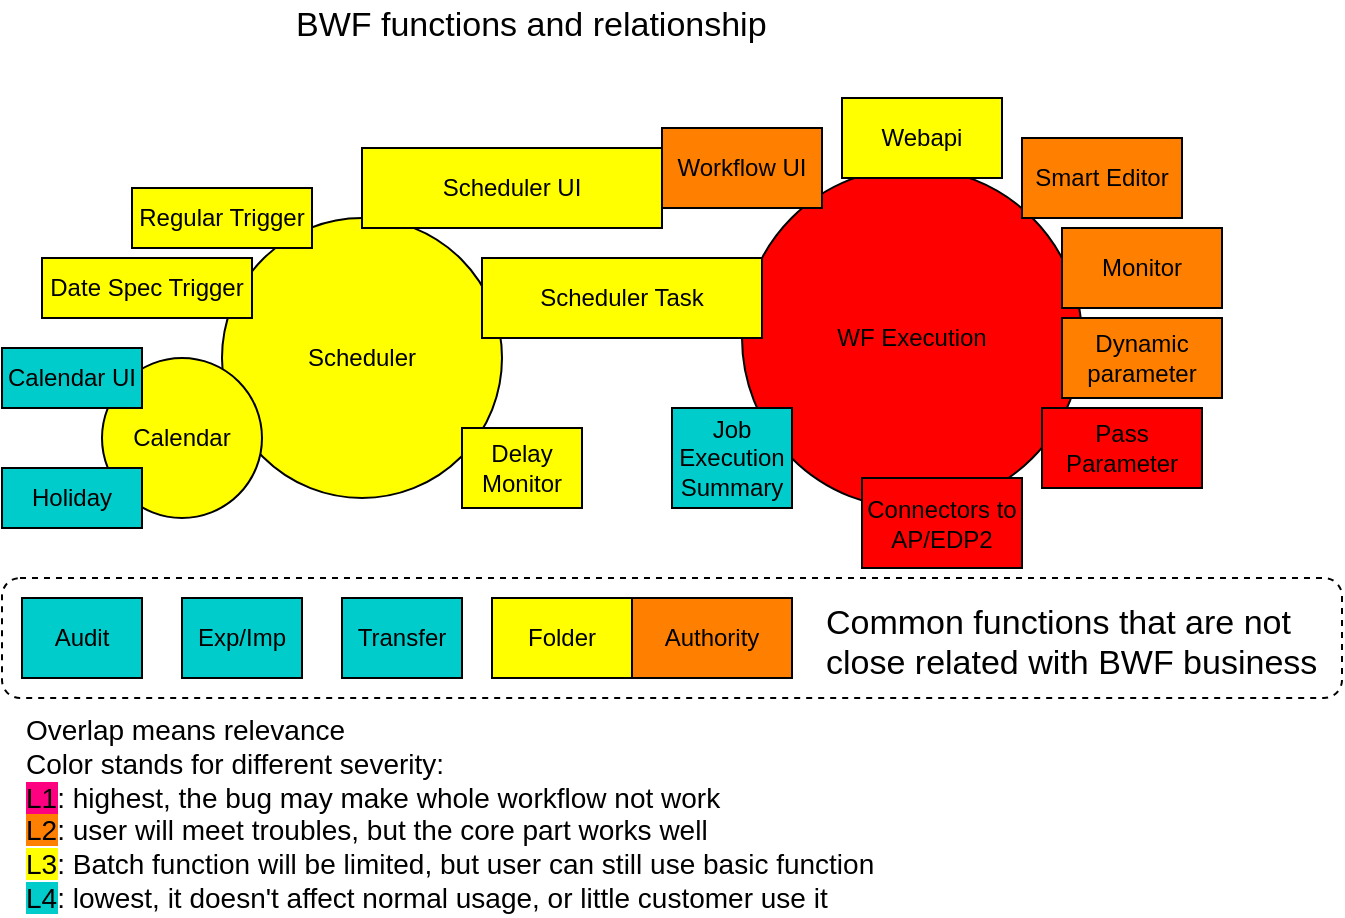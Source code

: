 <mxfile version="11.2.5" type="github" pages="1"><diagram id="WrMrnn_xkAYBiO1sDNDA" name="Page-1"><mxGraphModel dx="864" dy="531" grid="1" gridSize="10" guides="1" tooltips="1" connect="1" arrows="1" fold="1" page="1" pageScale="1" pageWidth="1654" pageHeight="1169" math="0" shadow="0"><root><mxCell id="0"/><mxCell id="1" parent="0"/><mxCell id="mdKW57jxODqLuoBC_FxM-8" value="" style="rounded=1;whiteSpace=wrap;html=1;fillColor=none;fontSize=17;dashed=1;" vertex="1" parent="1"><mxGeometry x="170" y="445" width="670" height="60" as="geometry"/></mxCell><mxCell id="ppPx0SE-iNM0lMeHbUDh-1" value="WF Execution" style="ellipse;whiteSpace=wrap;html=1;aspect=fixed;fillColor=#FF0000;strokeColor=#000000;fontColor=#000000;" parent="1" vertex="1"><mxGeometry x="540" y="240" width="170" height="170" as="geometry"/></mxCell><mxCell id="ppPx0SE-iNM0lMeHbUDh-3" value="Connectors to AP/EDP2" style="rounded=0;whiteSpace=wrap;html=1;fontFamily=Helvetica;fontSize=12;fontColor=#000000;align=center;strokeColor=#000000;fillColor=#FF0000;rotation=0;" parent="1" vertex="1"><mxGeometry x="600" y="395" width="80" height="45" as="geometry"/></mxCell><mxCell id="ppPx0SE-iNM0lMeHbUDh-4" value="Pass Parameter" style="rounded=0;whiteSpace=wrap;html=1;fontFamily=Helvetica;fontSize=12;fontColor=#000000;align=center;strokeColor=#000000;fillColor=#FF0000;rotation=0;" parent="1" vertex="1"><mxGeometry x="690" y="360" width="80" height="40" as="geometry"/></mxCell><mxCell id="ppPx0SE-iNM0lMeHbUDh-5" value="Scheduler" style="ellipse;whiteSpace=wrap;html=1;aspect=fixed;strokeColor=#000000;fillColor=#FFFF00;fontColor=#000000;" parent="1" vertex="1"><mxGeometry x="280" y="265" width="140" height="140" as="geometry"/></mxCell><mxCell id="ppPx0SE-iNM0lMeHbUDh-6" value="Calendar" style="ellipse;whiteSpace=wrap;html=1;aspect=fixed;strokeColor=#000000;fillColor=#FFFF00;fontColor=#000000;" parent="1" vertex="1"><mxGeometry x="220" y="335" width="80" height="80" as="geometry"/></mxCell><mxCell id="ppPx0SE-iNM0lMeHbUDh-8" value="Webapi" style="rounded=0;whiteSpace=wrap;html=1;fontFamily=Helvetica;fontSize=12;fontColor=#000000;align=center;strokeColor=#000000;fillColor=#FFFF00;rotation=0;" parent="1" vertex="1"><mxGeometry x="590" y="205" width="80" height="40" as="geometry"/></mxCell><mxCell id="ppPx0SE-iNM0lMeHbUDh-9" value="Exp/Imp" style="rounded=0;whiteSpace=wrap;html=1;fontFamily=Helvetica;fontSize=12;fontColor=#000000;align=center;strokeColor=#000000;fillColor=#00CCCC;" parent="1" vertex="1"><mxGeometry x="260" y="455" width="60" height="40" as="geometry"/></mxCell><mxCell id="ppPx0SE-iNM0lMeHbUDh-10" value="Transfer" style="rounded=0;whiteSpace=wrap;html=1;fontFamily=Helvetica;fontSize=12;fontColor=#000000;align=center;strokeColor=#000000;fillColor=#00CCCC;" parent="1" vertex="1"><mxGeometry x="340" y="455" width="60" height="40" as="geometry"/></mxCell><mxCell id="ppPx0SE-iNM0lMeHbUDh-17" value="Scheduler Task" style="rounded=0;whiteSpace=wrap;html=1;fontFamily=Helvetica;fontSize=12;fontColor=#000000;align=center;strokeColor=#000000;fillColor=#FFFF00;" parent="1" vertex="1"><mxGeometry x="410" y="285" width="140" height="40" as="geometry"/></mxCell><mxCell id="ppPx0SE-iNM0lMeHbUDh-19" value="Scheduler UI" style="rounded=0;whiteSpace=wrap;html=1;fontFamily=Helvetica;fontSize=12;fontColor=#000000;align=center;strokeColor=#000000;fillColor=#FFFF00;" parent="1" vertex="1"><mxGeometry x="350" y="230" width="150" height="40" as="geometry"/></mxCell><mxCell id="ppPx0SE-iNM0lMeHbUDh-20" value="Calendar UI" style="rounded=0;whiteSpace=wrap;html=1;fontFamily=Helvetica;fontSize=12;fontColor=#000000;align=center;strokeColor=#000000;fillColor=#00CCCC;" parent="1" vertex="1"><mxGeometry x="170" y="330" width="70" height="30" as="geometry"/></mxCell><mxCell id="ppPx0SE-iNM0lMeHbUDh-21" value="Holiday" style="rounded=0;whiteSpace=wrap;html=1;fontFamily=Helvetica;fontSize=12;fontColor=#000000;align=center;strokeColor=#000000;fillColor=#00CCCC;" parent="1" vertex="1"><mxGeometry x="170" y="390" width="70" height="30" as="geometry"/></mxCell><mxCell id="ppPx0SE-iNM0lMeHbUDh-24" value="Monitor" style="rounded=0;whiteSpace=wrap;html=1;fontFamily=Helvetica;fontSize=12;fontColor=#000000;align=center;strokeColor=#000000;fillColor=#FF8000;rotation=0;" parent="1" vertex="1"><mxGeometry x="700" y="270" width="80" height="40" as="geometry"/></mxCell><mxCell id="pu2w9-FzZlGdTxsabpHd-1" value="Delay Monitor" style="rounded=0;whiteSpace=wrap;html=1;fontFamily=Helvetica;fontSize=12;fontColor=#000000;align=center;strokeColor=#000000;fillColor=#FFFF00;" parent="1" vertex="1"><mxGeometry x="400" y="370" width="60" height="40" as="geometry"/></mxCell><mxCell id="pu2w9-FzZlGdTxsabpHd-2" value="Folder" style="rounded=0;whiteSpace=wrap;html=1;fontFamily=Helvetica;fontSize=12;fontColor=#000000;align=center;strokeColor=#000000;fillColor=#FFFF00;" parent="1" vertex="1"><mxGeometry x="415" y="455" width="70" height="40" as="geometry"/></mxCell><mxCell id="pu2w9-FzZlGdTxsabpHd-3" value="Authority" style="rounded=0;whiteSpace=wrap;html=1;fontFamily=Helvetica;fontSize=12;fontColor=#000000;align=center;strokeColor=#000000;fillColor=#FF8000;" parent="1" vertex="1"><mxGeometry x="485" y="455" width="80" height="40" as="geometry"/></mxCell><mxCell id="ppPx0SE-iNM0lMeHbUDh-7" value="Workflow UI" style="rounded=0;whiteSpace=wrap;html=1;fontFamily=Helvetica;fontSize=12;fontColor=#000000;align=center;strokeColor=#000000;fillColor=#FF8000;" parent="1" vertex="1"><mxGeometry x="500" y="220" width="80" height="40" as="geometry"/></mxCell><mxCell id="pu2w9-FzZlGdTxsabpHd-4" value="Audit" style="rounded=0;whiteSpace=wrap;html=1;fontFamily=Helvetica;fontSize=12;fontColor=#000000;align=center;strokeColor=#000000;fillColor=#00CCCC;" parent="1" vertex="1"><mxGeometry x="180" y="455" width="60" height="40" as="geometry"/></mxCell><mxCell id="kLnMrsaiNAEFI6XBptF1-1" value="Dynamic parameter" style="rounded=0;whiteSpace=wrap;html=1;fontFamily=Helvetica;fontSize=12;fontColor=#000000;align=center;strokeColor=#000000;fillColor=#FF8000;rotation=0;" parent="1" vertex="1"><mxGeometry x="700" y="315" width="80" height="40" as="geometry"/></mxCell><mxCell id="mdKW57jxODqLuoBC_FxM-1" value="&lt;font style=&quot;font-size: 14px;&quot;&gt;Overlap means relevance&lt;br style=&quot;font-size: 14px;&quot;&gt;Color stands for different severity:&lt;br style=&quot;font-size: 14px;&quot;&gt;&lt;span style=&quot;background-color: rgb(255, 0, 128); font-size: 14px;&quot;&gt;L1&lt;/span&gt;: highest, the bug may make whole workflow not work&lt;br style=&quot;font-size: 14px;&quot;&gt;&lt;span style=&quot;background-color: rgb(255, 128, 0); font-size: 14px;&quot;&gt;L2&lt;/span&gt;: user will meet troubles, but the core part works well&lt;br style=&quot;font-size: 14px;&quot;&gt;&lt;span style=&quot;background-color: rgb(255, 255, 0); font-size: 14px;&quot;&gt;L3&lt;/span&gt;: Batch function will be limited, but user can still use basic function&lt;br style=&quot;font-size: 14px;&quot;&gt;&lt;span style=&quot;background-color: rgb(0, 204, 204); font-size: 14px;&quot;&gt;L4&lt;/span&gt;: lowest, it doesn't affect normal usage, or little customer use it&lt;br style=&quot;font-size: 14px;&quot;&gt;&lt;/font&gt;" style="text;html=1;resizable=0;points=[];autosize=1;align=left;verticalAlign=top;spacingTop=-4;fontSize=14;" vertex="1" parent="1"><mxGeometry x="180" y="510" width="380" height="90" as="geometry"/></mxCell><mxCell id="mdKW57jxODqLuoBC_FxM-2" value="Job Execution Summary" style="rounded=0;whiteSpace=wrap;html=1;fontFamily=Helvetica;fontSize=12;fontColor=#000000;align=center;strokeColor=#000000;fillColor=#00CCCC;" vertex="1" parent="1"><mxGeometry x="505" y="360" width="60" height="50" as="geometry"/></mxCell><mxCell id="mdKW57jxODqLuoBC_FxM-3" value="Smart Editor" style="rounded=0;whiteSpace=wrap;html=1;fontFamily=Helvetica;fontSize=12;fontColor=#000000;align=center;strokeColor=#000000;fillColor=#FF8000;rotation=0;" vertex="1" parent="1"><mxGeometry x="680" y="225" width="80" height="40" as="geometry"/></mxCell><mxCell id="mdKW57jxODqLuoBC_FxM-4" value="Regular Trigger" style="rounded=0;whiteSpace=wrap;html=1;fontFamily=Helvetica;fontSize=12;fontColor=#000000;align=center;strokeColor=#000000;fillColor=#FFFF00;" vertex="1" parent="1"><mxGeometry x="235" y="250" width="90" height="30" as="geometry"/></mxCell><mxCell id="mdKW57jxODqLuoBC_FxM-5" value="Date Spec Trigger" style="rounded=0;whiteSpace=wrap;html=1;fontFamily=Helvetica;fontSize=12;fontColor=#000000;align=center;strokeColor=#000000;fillColor=#FFFF00;" vertex="1" parent="1"><mxGeometry x="190" y="285" width="105" height="30" as="geometry"/></mxCell><mxCell id="mdKW57jxODqLuoBC_FxM-6" value="BWF functions and relationship" style="text;html=1;resizable=0;points=[];autosize=1;align=left;verticalAlign=top;spacingTop=-4;fontSize=17;" vertex="1" parent="1"><mxGeometry x="315" y="156" width="250" height="20" as="geometry"/></mxCell><mxCell id="mdKW57jxODqLuoBC_FxM-7" value="Common functions that are not&lt;br&gt;close related with BWF business" style="text;html=1;resizable=0;points=[];autosize=1;align=left;verticalAlign=top;spacingTop=-4;fontSize=17;" vertex="1" parent="1"><mxGeometry x="580" y="455" width="260" height="40" as="geometry"/></mxCell></root></mxGraphModel></diagram></mxfile>